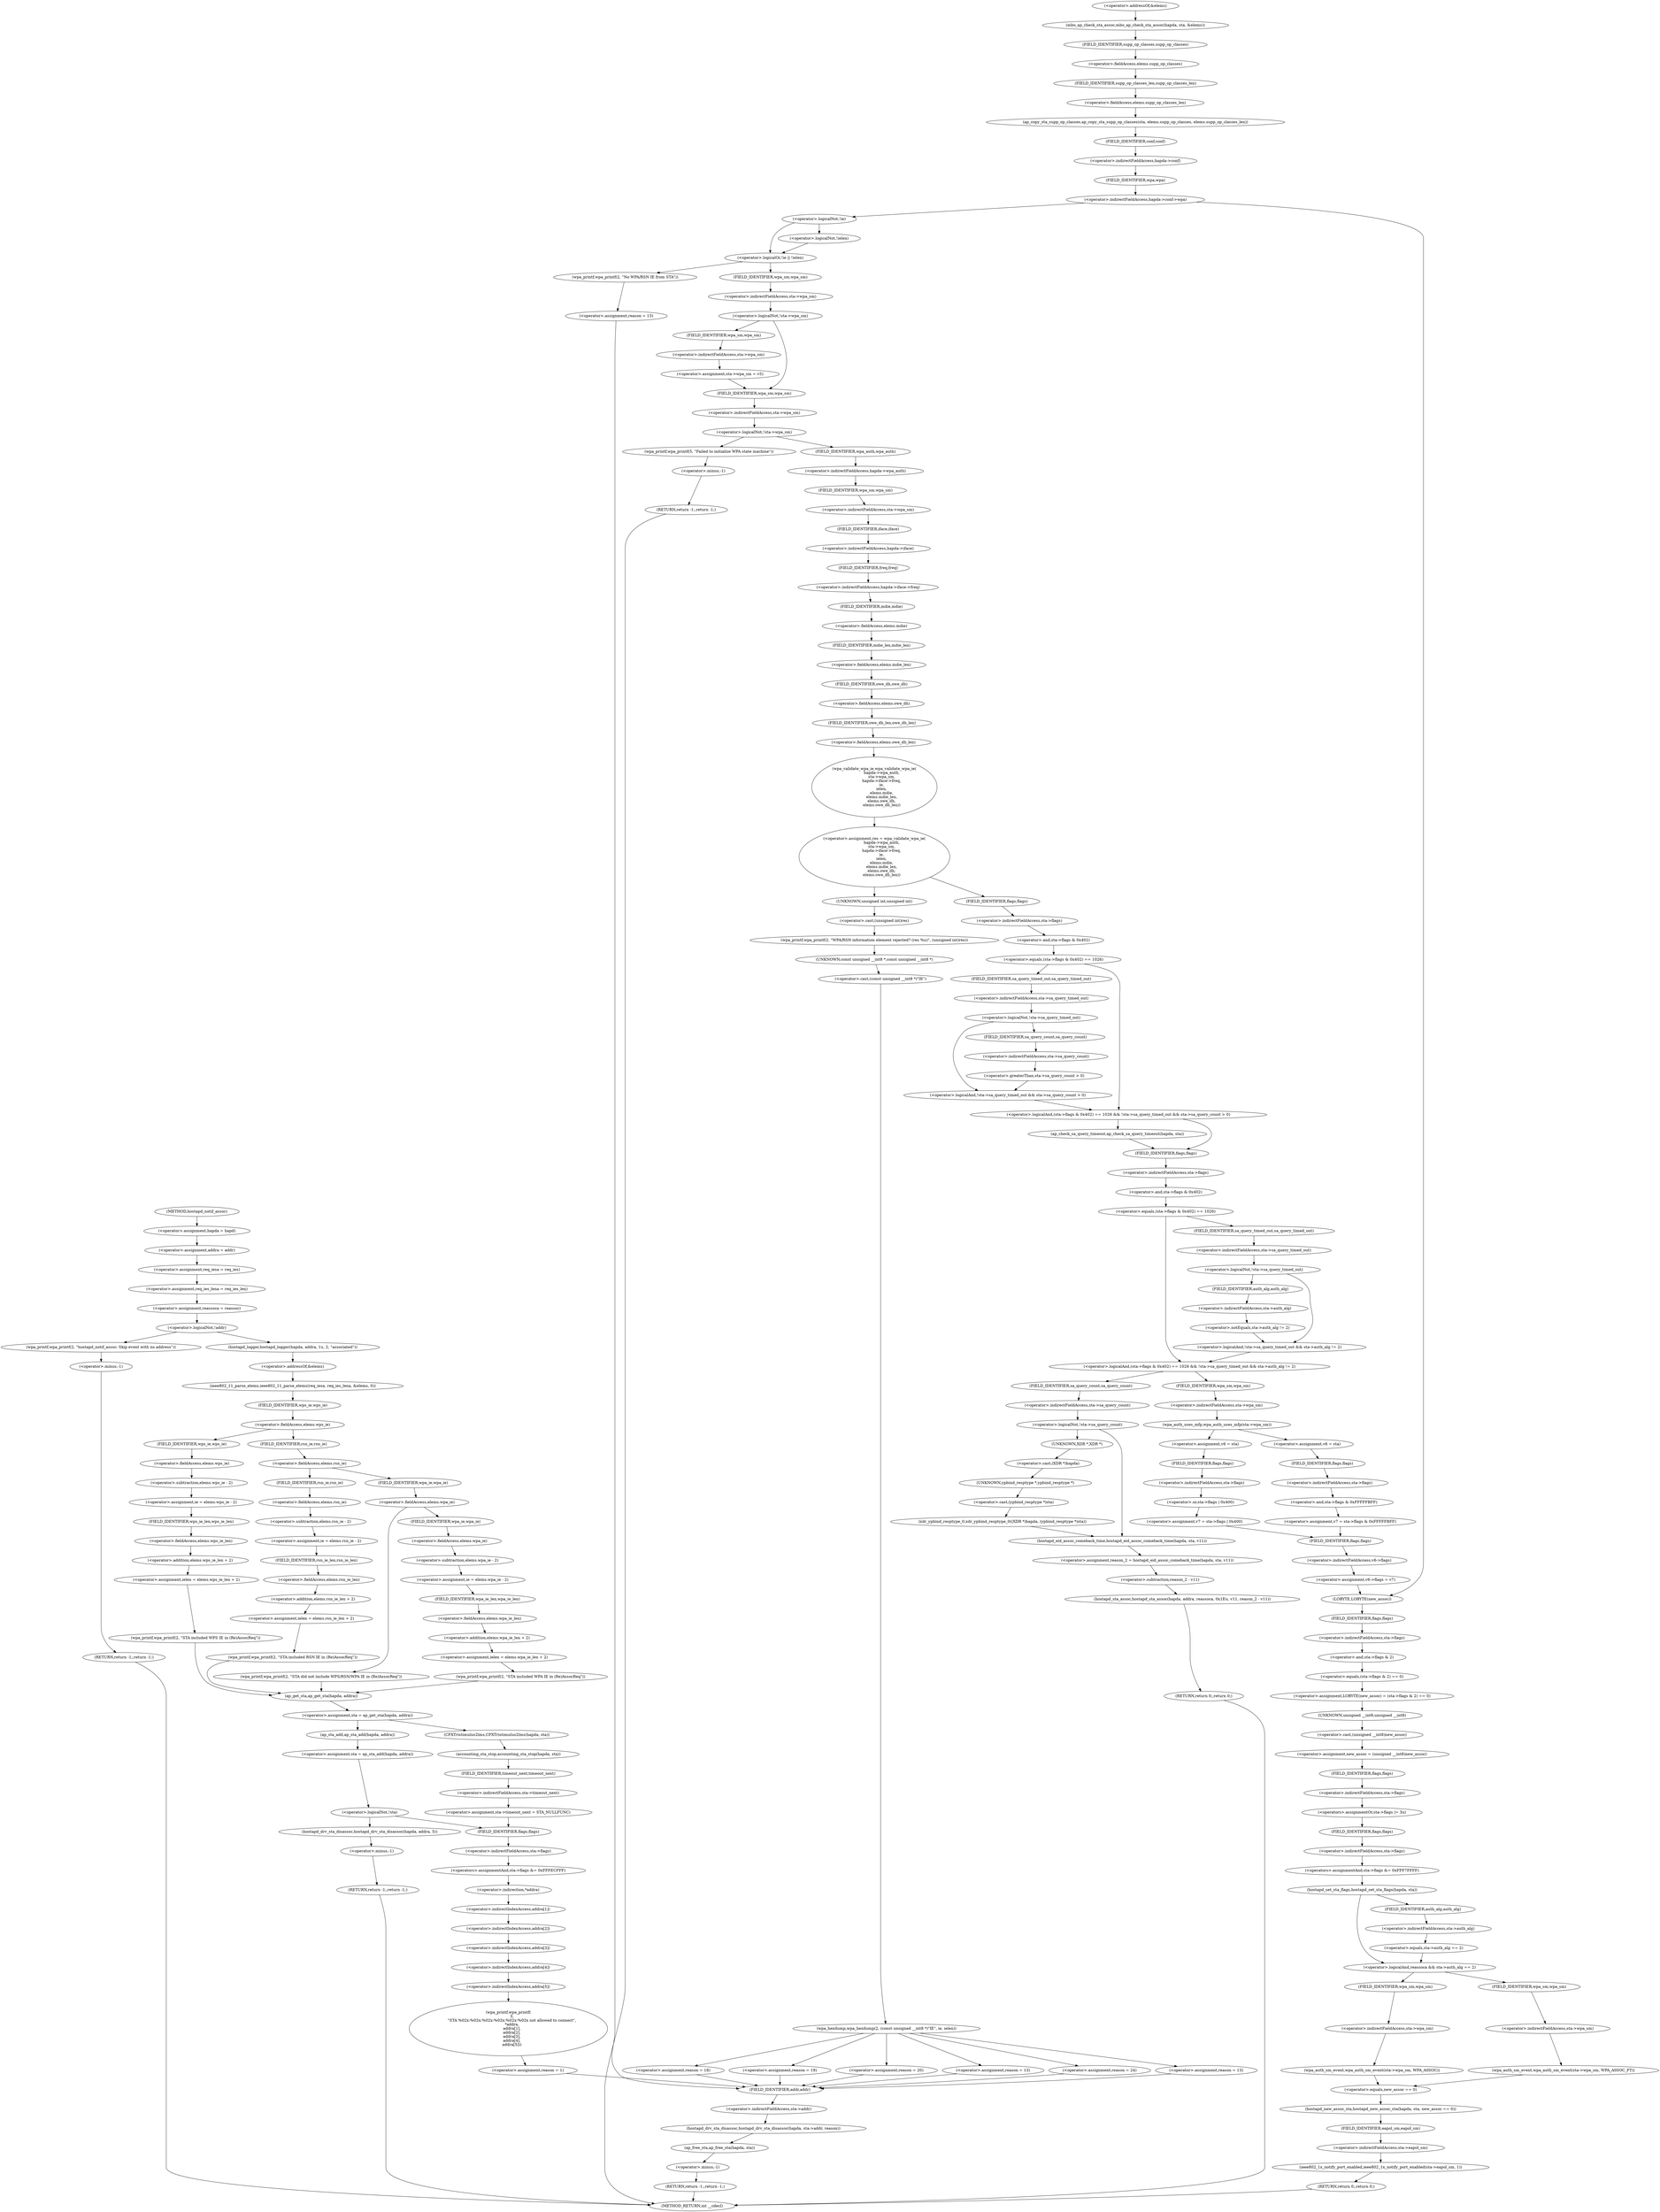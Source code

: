 digraph hostapd_notif_assoc {  
"1000142" [label = "(<operator>.assignment,hapda = hapd)" ]
"1000145" [label = "(<operator>.assignment,addra = addr)" ]
"1000148" [label = "(<operator>.assignment,req_iesa = req_ies)" ]
"1000151" [label = "(<operator>.assignment,req_ies_lena = req_ies_len)" ]
"1000154" [label = "(<operator>.assignment,reassoca = reassoc)" ]
"1000158" [label = "(<operator>.logicalNot,!addr)" ]
"1000161" [label = "(wpa_printf,wpa_printf(2, \"hostapd_notif_assoc: Skip event with no address\"))" ]
"1000164" [label = "(RETURN,return -1;,return -1;)" ]
"1000165" [label = "(<operator>.minus,-1)" ]
"1000167" [label = "(hostapd_logger,hostapd_logger(hapda, addra, 1u, 2, \"associated\"))" ]
"1000173" [label = "(ieee802_11_parse_elems,ieee802_11_parse_elems(req_iesa, req_ies_lena, &elems, 0))" ]
"1000176" [label = "(<operator>.addressOf,&elems)" ]
"1000180" [label = "(<operator>.fieldAccess,elems.wps_ie)" ]
"1000182" [label = "(FIELD_IDENTIFIER,wps_ie,wps_ie)" ]
"1000184" [label = "(<operator>.assignment,ie = elems.wps_ie - 2)" ]
"1000186" [label = "(<operator>.subtraction,elems.wps_ie - 2)" ]
"1000187" [label = "(<operator>.fieldAccess,elems.wps_ie)" ]
"1000189" [label = "(FIELD_IDENTIFIER,wps_ie,wps_ie)" ]
"1000191" [label = "(<operator>.assignment,ielen = elems.wps_ie_len + 2)" ]
"1000193" [label = "(<operator>.addition,elems.wps_ie_len + 2)" ]
"1000194" [label = "(<operator>.fieldAccess,elems.wps_ie_len)" ]
"1000196" [label = "(FIELD_IDENTIFIER,wps_ie_len,wps_ie_len)" ]
"1000198" [label = "(wpa_printf,wpa_printf(2, \"STA included WPS IE in (Re)AssocReq\"))" ]
"1000203" [label = "(<operator>.fieldAccess,elems.rsn_ie)" ]
"1000205" [label = "(FIELD_IDENTIFIER,rsn_ie,rsn_ie)" ]
"1000207" [label = "(<operator>.assignment,ie = elems.rsn_ie - 2)" ]
"1000209" [label = "(<operator>.subtraction,elems.rsn_ie - 2)" ]
"1000210" [label = "(<operator>.fieldAccess,elems.rsn_ie)" ]
"1000212" [label = "(FIELD_IDENTIFIER,rsn_ie,rsn_ie)" ]
"1000214" [label = "(<operator>.assignment,ielen = elems.rsn_ie_len + 2)" ]
"1000216" [label = "(<operator>.addition,elems.rsn_ie_len + 2)" ]
"1000217" [label = "(<operator>.fieldAccess,elems.rsn_ie_len)" ]
"1000219" [label = "(FIELD_IDENTIFIER,rsn_ie_len,rsn_ie_len)" ]
"1000221" [label = "(wpa_printf,wpa_printf(2, \"STA included RSN IE in (Re)AssocReq\"))" ]
"1000226" [label = "(<operator>.fieldAccess,elems.wpa_ie)" ]
"1000228" [label = "(FIELD_IDENTIFIER,wpa_ie,wpa_ie)" ]
"1000230" [label = "(<operator>.assignment,ie = elems.wpa_ie - 2)" ]
"1000232" [label = "(<operator>.subtraction,elems.wpa_ie - 2)" ]
"1000233" [label = "(<operator>.fieldAccess,elems.wpa_ie)" ]
"1000235" [label = "(FIELD_IDENTIFIER,wpa_ie,wpa_ie)" ]
"1000237" [label = "(<operator>.assignment,ielen = elems.wpa_ie_len + 2)" ]
"1000239" [label = "(<operator>.addition,elems.wpa_ie_len + 2)" ]
"1000240" [label = "(<operator>.fieldAccess,elems.wpa_ie_len)" ]
"1000242" [label = "(FIELD_IDENTIFIER,wpa_ie_len,wpa_ie_len)" ]
"1000244" [label = "(wpa_printf,wpa_printf(2, \"STA included WPA IE in (Re)AssocReq\"))" ]
"1000251" [label = "(wpa_printf,wpa_printf(2, \"STA did not include WPS/RSN/WPA IE in (Re)AssocReq\"))" ]
"1000254" [label = "(<operator>.assignment,sta = ap_get_sta(hapda, addra))" ]
"1000256" [label = "(ap_get_sta,ap_get_sta(hapda, addra))" ]
"1000262" [label = "(CFXTristimulus2lms,CFXTristimulus2lms(hapda, sta))" ]
"1000265" [label = "(accounting_sta_stop,accounting_sta_stop(hapda, sta))" ]
"1000268" [label = "(<operator>.assignment,sta->timeout_next = STA_NULLFUNC)" ]
"1000269" [label = "(<operator>.indirectFieldAccess,sta->timeout_next)" ]
"1000271" [label = "(FIELD_IDENTIFIER,timeout_next,timeout_next)" ]
"1000275" [label = "(<operator>.assignment,sta = ap_sta_add(hapda, addra))" ]
"1000277" [label = "(ap_sta_add,ap_sta_add(hapda, addra))" ]
"1000281" [label = "(<operator>.logicalNot,!sta)" ]
"1000284" [label = "(hostapd_drv_sta_disassoc,hostapd_drv_sta_disassoc(hapda, addra, 5))" ]
"1000288" [label = "(RETURN,return -1;,return -1;)" ]
"1000289" [label = "(<operator>.minus,-1)" ]
"1000291" [label = "(<operators>.assignmentAnd,sta->flags &= 0xFFFECFFF)" ]
"1000292" [label = "(<operator>.indirectFieldAccess,sta->flags)" ]
"1000294" [label = "(FIELD_IDENTIFIER,flags,flags)" ]
"1000297" [label = "(wpa_printf,wpa_printf(\n      3,\n      \"STA %02x:%02x:%02x:%02x:%02x:%02x not allowed to connect\",\n      *addra,\n      addra[1],\n      addra[2],\n      addra[3],\n      addra[4],\n      addra[5]))" ]
"1000300" [label = "(<operator>.indirection,*addra)" ]
"1000302" [label = "(<operator>.indirectIndexAccess,addra[1])" ]
"1000305" [label = "(<operator>.indirectIndexAccess,addra[2])" ]
"1000308" [label = "(<operator>.indirectIndexAccess,addra[3])" ]
"1000311" [label = "(<operator>.indirectIndexAccess,addra[4])" ]
"1000314" [label = "(<operator>.indirectIndexAccess,addra[5])" ]
"1000317" [label = "(<operator>.assignment,reason = 1)" ]
"1000321" [label = "(hostapd_drv_sta_disassoc,hostapd_drv_sta_disassoc(hapda, sta->addr, reason))" ]
"1000323" [label = "(<operator>.indirectFieldAccess,sta->addr)" ]
"1000325" [label = "(FIELD_IDENTIFIER,addr,addr)" ]
"1000327" [label = "(ap_free_sta,ap_free_sta(hapda, sta))" ]
"1000330" [label = "(RETURN,return -1;,return -1;)" ]
"1000331" [label = "(<operator>.minus,-1)" ]
"1000333" [label = "(mbo_ap_check_sta_assoc,mbo_ap_check_sta_assoc(hapda, sta, &elems))" ]
"1000336" [label = "(<operator>.addressOf,&elems)" ]
"1000338" [label = "(ap_copy_sta_supp_op_classes,ap_copy_sta_supp_op_classes(sta, elems.supp_op_classes, elems.supp_op_classes_len))" ]
"1000340" [label = "(<operator>.fieldAccess,elems.supp_op_classes)" ]
"1000342" [label = "(FIELD_IDENTIFIER,supp_op_classes,supp_op_classes)" ]
"1000343" [label = "(<operator>.fieldAccess,elems.supp_op_classes_len)" ]
"1000345" [label = "(FIELD_IDENTIFIER,supp_op_classes_len,supp_op_classes_len)" ]
"1000347" [label = "(<operator>.indirectFieldAccess,hapda->conf->wpa)" ]
"1000348" [label = "(<operator>.indirectFieldAccess,hapda->conf)" ]
"1000350" [label = "(FIELD_IDENTIFIER,conf,conf)" ]
"1000351" [label = "(FIELD_IDENTIFIER,wpa,wpa)" ]
"1000354" [label = "(<operator>.logicalOr,!ie || !ielen)" ]
"1000355" [label = "(<operator>.logicalNot,!ie)" ]
"1000357" [label = "(<operator>.logicalNot,!ielen)" ]
"1000360" [label = "(wpa_printf,wpa_printf(2, \"No WPA/RSN IE from STA\"))" ]
"1000363" [label = "(<operator>.assignment,reason = 13)" ]
"1000368" [label = "(<operator>.logicalNot,!sta->wpa_sm)" ]
"1000369" [label = "(<operator>.indirectFieldAccess,sta->wpa_sm)" ]
"1000371" [label = "(FIELD_IDENTIFIER,wpa_sm,wpa_sm)" ]
"1000373" [label = "(<operator>.assignment,sta->wpa_sm = v5)" ]
"1000374" [label = "(<operator>.indirectFieldAccess,sta->wpa_sm)" ]
"1000376" [label = "(FIELD_IDENTIFIER,wpa_sm,wpa_sm)" ]
"1000379" [label = "(<operator>.logicalNot,!sta->wpa_sm)" ]
"1000380" [label = "(<operator>.indirectFieldAccess,sta->wpa_sm)" ]
"1000382" [label = "(FIELD_IDENTIFIER,wpa_sm,wpa_sm)" ]
"1000384" [label = "(wpa_printf,wpa_printf(5, \"Failed to initialize WPA state machine\"))" ]
"1000387" [label = "(RETURN,return -1;,return -1;)" ]
"1000388" [label = "(<operator>.minus,-1)" ]
"1000390" [label = "(<operator>.assignment,res = wpa_validate_wpa_ie(\n            hapda->wpa_auth,\n            sta->wpa_sm,\n            hapda->iface->freq,\n            ie,\n            ielen,\n            elems.mdie,\n            elems.mdie_len,\n            elems.owe_dh,\n            elems.owe_dh_len))" ]
"1000392" [label = "(wpa_validate_wpa_ie,wpa_validate_wpa_ie(\n            hapda->wpa_auth,\n            sta->wpa_sm,\n            hapda->iface->freq,\n            ie,\n            ielen,\n            elems.mdie,\n            elems.mdie_len,\n            elems.owe_dh,\n            elems.owe_dh_len))" ]
"1000393" [label = "(<operator>.indirectFieldAccess,hapda->wpa_auth)" ]
"1000395" [label = "(FIELD_IDENTIFIER,wpa_auth,wpa_auth)" ]
"1000396" [label = "(<operator>.indirectFieldAccess,sta->wpa_sm)" ]
"1000398" [label = "(FIELD_IDENTIFIER,wpa_sm,wpa_sm)" ]
"1000399" [label = "(<operator>.indirectFieldAccess,hapda->iface->freq)" ]
"1000400" [label = "(<operator>.indirectFieldAccess,hapda->iface)" ]
"1000402" [label = "(FIELD_IDENTIFIER,iface,iface)" ]
"1000403" [label = "(FIELD_IDENTIFIER,freq,freq)" ]
"1000406" [label = "(<operator>.fieldAccess,elems.mdie)" ]
"1000408" [label = "(FIELD_IDENTIFIER,mdie,mdie)" ]
"1000409" [label = "(<operator>.fieldAccess,elems.mdie_len)" ]
"1000411" [label = "(FIELD_IDENTIFIER,mdie_len,mdie_len)" ]
"1000412" [label = "(<operator>.fieldAccess,elems.owe_dh)" ]
"1000414" [label = "(FIELD_IDENTIFIER,owe_dh,owe_dh)" ]
"1000415" [label = "(<operator>.fieldAccess,elems.owe_dh_len)" ]
"1000417" [label = "(FIELD_IDENTIFIER,owe_dh_len,owe_dh_len)" ]
"1000421" [label = "(wpa_printf,wpa_printf(2, \"WPA/RSN information element rejected? (res %u)\", (unsigned int)res))" ]
"1000424" [label = "(<operator>.cast,(unsigned int)res)" ]
"1000425" [label = "(UNKNOWN,unsigned int,unsigned int)" ]
"1000427" [label = "(wpa_hexdump,wpa_hexdump(2, (const unsigned __int8 *)\"IE\", ie, ielen))" ]
"1000429" [label = "(<operator>.cast,(const unsigned __int8 *)\"IE\")" ]
"1000430" [label = "(UNKNOWN,const unsigned __int8 *,const unsigned __int8 *)" ]
"1000438" [label = "(<operator>.assignment,reason = 18)" ]
"1000443" [label = "(<operator>.assignment,reason = 19)" ]
"1000448" [label = "(<operator>.assignment,reason = 20)" ]
"1000453" [label = "(<operator>.assignment,reason = 13)" ]
"1000458" [label = "(<operator>.assignment,reason = 24)" ]
"1000463" [label = "(<operator>.assignment,reason = 13)" ]
"1000469" [label = "(<operator>.logicalAnd,(sta->flags & 0x402) == 1026 && !sta->sa_query_timed_out && sta->sa_query_count > 0)" ]
"1000470" [label = "(<operator>.equals,(sta->flags & 0x402) == 1026)" ]
"1000471" [label = "(<operator>.and,sta->flags & 0x402)" ]
"1000472" [label = "(<operator>.indirectFieldAccess,sta->flags)" ]
"1000474" [label = "(FIELD_IDENTIFIER,flags,flags)" ]
"1000477" [label = "(<operator>.logicalAnd,!sta->sa_query_timed_out && sta->sa_query_count > 0)" ]
"1000478" [label = "(<operator>.logicalNot,!sta->sa_query_timed_out)" ]
"1000479" [label = "(<operator>.indirectFieldAccess,sta->sa_query_timed_out)" ]
"1000481" [label = "(FIELD_IDENTIFIER,sa_query_timed_out,sa_query_timed_out)" ]
"1000482" [label = "(<operator>.greaterThan,sta->sa_query_count > 0)" ]
"1000483" [label = "(<operator>.indirectFieldAccess,sta->sa_query_count)" ]
"1000485" [label = "(FIELD_IDENTIFIER,sa_query_count,sa_query_count)" ]
"1000487" [label = "(ap_check_sa_query_timeout,ap_check_sa_query_timeout(hapda, sta))" ]
"1000491" [label = "(<operator>.logicalAnd,(sta->flags & 0x402) == 1026 && !sta->sa_query_timed_out && sta->auth_alg != 2)" ]
"1000492" [label = "(<operator>.equals,(sta->flags & 0x402) == 1026)" ]
"1000493" [label = "(<operator>.and,sta->flags & 0x402)" ]
"1000494" [label = "(<operator>.indirectFieldAccess,sta->flags)" ]
"1000496" [label = "(FIELD_IDENTIFIER,flags,flags)" ]
"1000499" [label = "(<operator>.logicalAnd,!sta->sa_query_timed_out && sta->auth_alg != 2)" ]
"1000500" [label = "(<operator>.logicalNot,!sta->sa_query_timed_out)" ]
"1000501" [label = "(<operator>.indirectFieldAccess,sta->sa_query_timed_out)" ]
"1000503" [label = "(FIELD_IDENTIFIER,sa_query_timed_out,sa_query_timed_out)" ]
"1000504" [label = "(<operator>.notEquals,sta->auth_alg != 2)" ]
"1000505" [label = "(<operator>.indirectFieldAccess,sta->auth_alg)" ]
"1000507" [label = "(FIELD_IDENTIFIER,auth_alg,auth_alg)" ]
"1000511" [label = "(<operator>.logicalNot,!sta->sa_query_count)" ]
"1000512" [label = "(<operator>.indirectFieldAccess,sta->sa_query_count)" ]
"1000514" [label = "(FIELD_IDENTIFIER,sa_query_count,sa_query_count)" ]
"1000515" [label = "(xdr_ypbind_resptype_0,xdr_ypbind_resptype_0((XDR *)hapda, (ypbind_resptype *)sta))" ]
"1000516" [label = "(<operator>.cast,(XDR *)hapda)" ]
"1000517" [label = "(UNKNOWN,XDR *,XDR *)" ]
"1000519" [label = "(<operator>.cast,(ypbind_resptype *)sta)" ]
"1000520" [label = "(UNKNOWN,ypbind_resptype *,ypbind_resptype *)" ]
"1000522" [label = "(<operator>.assignment,reason_2 = hostapd_eid_assoc_comeback_time(hapda, sta, v11))" ]
"1000524" [label = "(hostapd_eid_assoc_comeback_time,hostapd_eid_assoc_comeback_time(hapda, sta, v11))" ]
"1000528" [label = "(hostapd_sta_assoc,hostapd_sta_assoc(hapda, addra, reassoca, 0x1Eu, v11, reason_2 - v11))" ]
"1000534" [label = "(<operator>.subtraction,reason_2 - v11)" ]
"1000537" [label = "(RETURN,return 0;,return 0;)" ]
"1000540" [label = "(wpa_auth_uses_mfp,wpa_auth_uses_mfp(sta->wpa_sm))" ]
"1000541" [label = "(<operator>.indirectFieldAccess,sta->wpa_sm)" ]
"1000543" [label = "(FIELD_IDENTIFIER,wpa_sm,wpa_sm)" ]
"1000545" [label = "(<operator>.assignment,v6 = sta)" ]
"1000548" [label = "(<operator>.assignment,v7 = sta->flags | 0x400)" ]
"1000550" [label = "(<operator>.or,sta->flags | 0x400)" ]
"1000551" [label = "(<operator>.indirectFieldAccess,sta->flags)" ]
"1000553" [label = "(FIELD_IDENTIFIER,flags,flags)" ]
"1000557" [label = "(<operator>.assignment,v6 = sta)" ]
"1000560" [label = "(<operator>.assignment,v7 = sta->flags & 0xFFFFFBFF)" ]
"1000562" [label = "(<operator>.and,sta->flags & 0xFFFFFBFF)" ]
"1000563" [label = "(<operator>.indirectFieldAccess,sta->flags)" ]
"1000565" [label = "(FIELD_IDENTIFIER,flags,flags)" ]
"1000567" [label = "(<operator>.assignment,v6->flags = v7)" ]
"1000568" [label = "(<operator>.indirectFieldAccess,v6->flags)" ]
"1000570" [label = "(FIELD_IDENTIFIER,flags,flags)" ]
"1000572" [label = "(<operator>.assignment,LOBYTE(new_assoc) = (sta->flags & 2) == 0)" ]
"1000573" [label = "(LOBYTE,LOBYTE(new_assoc))" ]
"1000575" [label = "(<operator>.equals,(sta->flags & 2) == 0)" ]
"1000576" [label = "(<operator>.and,sta->flags & 2)" ]
"1000577" [label = "(<operator>.indirectFieldAccess,sta->flags)" ]
"1000579" [label = "(FIELD_IDENTIFIER,flags,flags)" ]
"1000582" [label = "(<operator>.assignment,new_assoc = (unsigned __int8)new_assoc)" ]
"1000584" [label = "(<operator>.cast,(unsigned __int8)new_assoc)" ]
"1000585" [label = "(UNKNOWN,unsigned __int8,unsigned __int8)" ]
"1000587" [label = "(<operators>.assignmentOr,sta->flags |= 3u)" ]
"1000588" [label = "(<operator>.indirectFieldAccess,sta->flags)" ]
"1000590" [label = "(FIELD_IDENTIFIER,flags,flags)" ]
"1000592" [label = "(<operators>.assignmentAnd,sta->flags &= 0xFFF7FFFF)" ]
"1000593" [label = "(<operator>.indirectFieldAccess,sta->flags)" ]
"1000595" [label = "(FIELD_IDENTIFIER,flags,flags)" ]
"1000597" [label = "(hostapd_set_sta_flags,hostapd_set_sta_flags(hapda, sta))" ]
"1000601" [label = "(<operator>.logicalAnd,reassoca && sta->auth_alg == 2)" ]
"1000603" [label = "(<operator>.equals,sta->auth_alg == 2)" ]
"1000604" [label = "(<operator>.indirectFieldAccess,sta->auth_alg)" ]
"1000606" [label = "(FIELD_IDENTIFIER,auth_alg,auth_alg)" ]
"1000608" [label = "(wpa_auth_sm_event,wpa_auth_sm_event(sta->wpa_sm, WPA_ASSOC_FT))" ]
"1000609" [label = "(<operator>.indirectFieldAccess,sta->wpa_sm)" ]
"1000611" [label = "(FIELD_IDENTIFIER,wpa_sm,wpa_sm)" ]
"1000614" [label = "(wpa_auth_sm_event,wpa_auth_sm_event(sta->wpa_sm, WPA_ASSOC))" ]
"1000615" [label = "(<operator>.indirectFieldAccess,sta->wpa_sm)" ]
"1000617" [label = "(FIELD_IDENTIFIER,wpa_sm,wpa_sm)" ]
"1000619" [label = "(hostapd_new_assoc_sta,hostapd_new_assoc_sta(hapda, sta, new_assoc == 0))" ]
"1000622" [label = "(<operator>.equals,new_assoc == 0)" ]
"1000625" [label = "(ieee802_1x_notify_port_enabled,ieee802_1x_notify_port_enabled(sta->eapol_sm, 1))" ]
"1000626" [label = "(<operator>.indirectFieldAccess,sta->eapol_sm)" ]
"1000628" [label = "(FIELD_IDENTIFIER,eapol_sm,eapol_sm)" ]
"1000630" [label = "(RETURN,return 0;,return 0;)" ]
"1000118" [label = "(METHOD,hostapd_notif_assoc)" ]
"1000632" [label = "(METHOD_RETURN,int __cdecl)" ]
  "1000142" -> "1000145" 
  "1000145" -> "1000148" 
  "1000148" -> "1000151" 
  "1000151" -> "1000154" 
  "1000154" -> "1000158" 
  "1000158" -> "1000161" 
  "1000158" -> "1000167" 
  "1000161" -> "1000165" 
  "1000164" -> "1000632" 
  "1000165" -> "1000164" 
  "1000167" -> "1000176" 
  "1000173" -> "1000182" 
  "1000176" -> "1000173" 
  "1000180" -> "1000189" 
  "1000180" -> "1000205" 
  "1000182" -> "1000180" 
  "1000184" -> "1000196" 
  "1000186" -> "1000184" 
  "1000187" -> "1000186" 
  "1000189" -> "1000187" 
  "1000191" -> "1000198" 
  "1000193" -> "1000191" 
  "1000194" -> "1000193" 
  "1000196" -> "1000194" 
  "1000198" -> "1000256" 
  "1000203" -> "1000212" 
  "1000203" -> "1000228" 
  "1000205" -> "1000203" 
  "1000207" -> "1000219" 
  "1000209" -> "1000207" 
  "1000210" -> "1000209" 
  "1000212" -> "1000210" 
  "1000214" -> "1000221" 
  "1000216" -> "1000214" 
  "1000217" -> "1000216" 
  "1000219" -> "1000217" 
  "1000221" -> "1000256" 
  "1000226" -> "1000235" 
  "1000226" -> "1000251" 
  "1000228" -> "1000226" 
  "1000230" -> "1000242" 
  "1000232" -> "1000230" 
  "1000233" -> "1000232" 
  "1000235" -> "1000233" 
  "1000237" -> "1000244" 
  "1000239" -> "1000237" 
  "1000240" -> "1000239" 
  "1000242" -> "1000240" 
  "1000244" -> "1000256" 
  "1000251" -> "1000256" 
  "1000254" -> "1000262" 
  "1000254" -> "1000277" 
  "1000256" -> "1000254" 
  "1000262" -> "1000265" 
  "1000265" -> "1000271" 
  "1000268" -> "1000294" 
  "1000269" -> "1000268" 
  "1000271" -> "1000269" 
  "1000275" -> "1000281" 
  "1000277" -> "1000275" 
  "1000281" -> "1000284" 
  "1000281" -> "1000294" 
  "1000284" -> "1000289" 
  "1000288" -> "1000632" 
  "1000289" -> "1000288" 
  "1000291" -> "1000300" 
  "1000292" -> "1000291" 
  "1000294" -> "1000292" 
  "1000297" -> "1000317" 
  "1000300" -> "1000302" 
  "1000302" -> "1000305" 
  "1000305" -> "1000308" 
  "1000308" -> "1000311" 
  "1000311" -> "1000314" 
  "1000314" -> "1000297" 
  "1000317" -> "1000325" 
  "1000321" -> "1000327" 
  "1000323" -> "1000321" 
  "1000325" -> "1000323" 
  "1000327" -> "1000331" 
  "1000330" -> "1000632" 
  "1000331" -> "1000330" 
  "1000333" -> "1000342" 
  "1000336" -> "1000333" 
  "1000338" -> "1000350" 
  "1000340" -> "1000345" 
  "1000342" -> "1000340" 
  "1000343" -> "1000338" 
  "1000345" -> "1000343" 
  "1000347" -> "1000355" 
  "1000347" -> "1000573" 
  "1000348" -> "1000351" 
  "1000350" -> "1000348" 
  "1000351" -> "1000347" 
  "1000354" -> "1000360" 
  "1000354" -> "1000371" 
  "1000355" -> "1000354" 
  "1000355" -> "1000357" 
  "1000357" -> "1000354" 
  "1000360" -> "1000363" 
  "1000363" -> "1000325" 
  "1000368" -> "1000376" 
  "1000368" -> "1000382" 
  "1000369" -> "1000368" 
  "1000371" -> "1000369" 
  "1000373" -> "1000382" 
  "1000374" -> "1000373" 
  "1000376" -> "1000374" 
  "1000379" -> "1000384" 
  "1000379" -> "1000395" 
  "1000380" -> "1000379" 
  "1000382" -> "1000380" 
  "1000384" -> "1000388" 
  "1000387" -> "1000632" 
  "1000388" -> "1000387" 
  "1000390" -> "1000425" 
  "1000390" -> "1000474" 
  "1000392" -> "1000390" 
  "1000393" -> "1000398" 
  "1000395" -> "1000393" 
  "1000396" -> "1000402" 
  "1000398" -> "1000396" 
  "1000399" -> "1000408" 
  "1000400" -> "1000403" 
  "1000402" -> "1000400" 
  "1000403" -> "1000399" 
  "1000406" -> "1000411" 
  "1000408" -> "1000406" 
  "1000409" -> "1000414" 
  "1000411" -> "1000409" 
  "1000412" -> "1000417" 
  "1000414" -> "1000412" 
  "1000415" -> "1000392" 
  "1000417" -> "1000415" 
  "1000421" -> "1000430" 
  "1000424" -> "1000421" 
  "1000425" -> "1000424" 
  "1000427" -> "1000438" 
  "1000427" -> "1000443" 
  "1000427" -> "1000448" 
  "1000427" -> "1000453" 
  "1000427" -> "1000458" 
  "1000427" -> "1000463" 
  "1000429" -> "1000427" 
  "1000430" -> "1000429" 
  "1000438" -> "1000325" 
  "1000443" -> "1000325" 
  "1000448" -> "1000325" 
  "1000453" -> "1000325" 
  "1000458" -> "1000325" 
  "1000463" -> "1000325" 
  "1000469" -> "1000487" 
  "1000469" -> "1000496" 
  "1000470" -> "1000469" 
  "1000470" -> "1000481" 
  "1000471" -> "1000470" 
  "1000472" -> "1000471" 
  "1000474" -> "1000472" 
  "1000477" -> "1000469" 
  "1000478" -> "1000477" 
  "1000478" -> "1000485" 
  "1000479" -> "1000478" 
  "1000481" -> "1000479" 
  "1000482" -> "1000477" 
  "1000483" -> "1000482" 
  "1000485" -> "1000483" 
  "1000487" -> "1000496" 
  "1000491" -> "1000514" 
  "1000491" -> "1000543" 
  "1000492" -> "1000491" 
  "1000492" -> "1000503" 
  "1000493" -> "1000492" 
  "1000494" -> "1000493" 
  "1000496" -> "1000494" 
  "1000499" -> "1000491" 
  "1000500" -> "1000499" 
  "1000500" -> "1000507" 
  "1000501" -> "1000500" 
  "1000503" -> "1000501" 
  "1000504" -> "1000499" 
  "1000505" -> "1000504" 
  "1000507" -> "1000505" 
  "1000511" -> "1000517" 
  "1000511" -> "1000524" 
  "1000512" -> "1000511" 
  "1000514" -> "1000512" 
  "1000515" -> "1000524" 
  "1000516" -> "1000520" 
  "1000517" -> "1000516" 
  "1000519" -> "1000515" 
  "1000520" -> "1000519" 
  "1000522" -> "1000534" 
  "1000524" -> "1000522" 
  "1000528" -> "1000537" 
  "1000534" -> "1000528" 
  "1000537" -> "1000632" 
  "1000540" -> "1000545" 
  "1000540" -> "1000557" 
  "1000541" -> "1000540" 
  "1000543" -> "1000541" 
  "1000545" -> "1000553" 
  "1000548" -> "1000570" 
  "1000550" -> "1000548" 
  "1000551" -> "1000550" 
  "1000553" -> "1000551" 
  "1000557" -> "1000565" 
  "1000560" -> "1000570" 
  "1000562" -> "1000560" 
  "1000563" -> "1000562" 
  "1000565" -> "1000563" 
  "1000567" -> "1000573" 
  "1000568" -> "1000567" 
  "1000570" -> "1000568" 
  "1000572" -> "1000585" 
  "1000573" -> "1000579" 
  "1000575" -> "1000572" 
  "1000576" -> "1000575" 
  "1000577" -> "1000576" 
  "1000579" -> "1000577" 
  "1000582" -> "1000590" 
  "1000584" -> "1000582" 
  "1000585" -> "1000584" 
  "1000587" -> "1000595" 
  "1000588" -> "1000587" 
  "1000590" -> "1000588" 
  "1000592" -> "1000597" 
  "1000593" -> "1000592" 
  "1000595" -> "1000593" 
  "1000597" -> "1000601" 
  "1000597" -> "1000606" 
  "1000601" -> "1000611" 
  "1000601" -> "1000617" 
  "1000603" -> "1000601" 
  "1000604" -> "1000603" 
  "1000606" -> "1000604" 
  "1000608" -> "1000622" 
  "1000609" -> "1000608" 
  "1000611" -> "1000609" 
  "1000614" -> "1000622" 
  "1000615" -> "1000614" 
  "1000617" -> "1000615" 
  "1000619" -> "1000628" 
  "1000622" -> "1000619" 
  "1000625" -> "1000630" 
  "1000626" -> "1000625" 
  "1000628" -> "1000626" 
  "1000630" -> "1000632" 
  "1000118" -> "1000142" 
}
